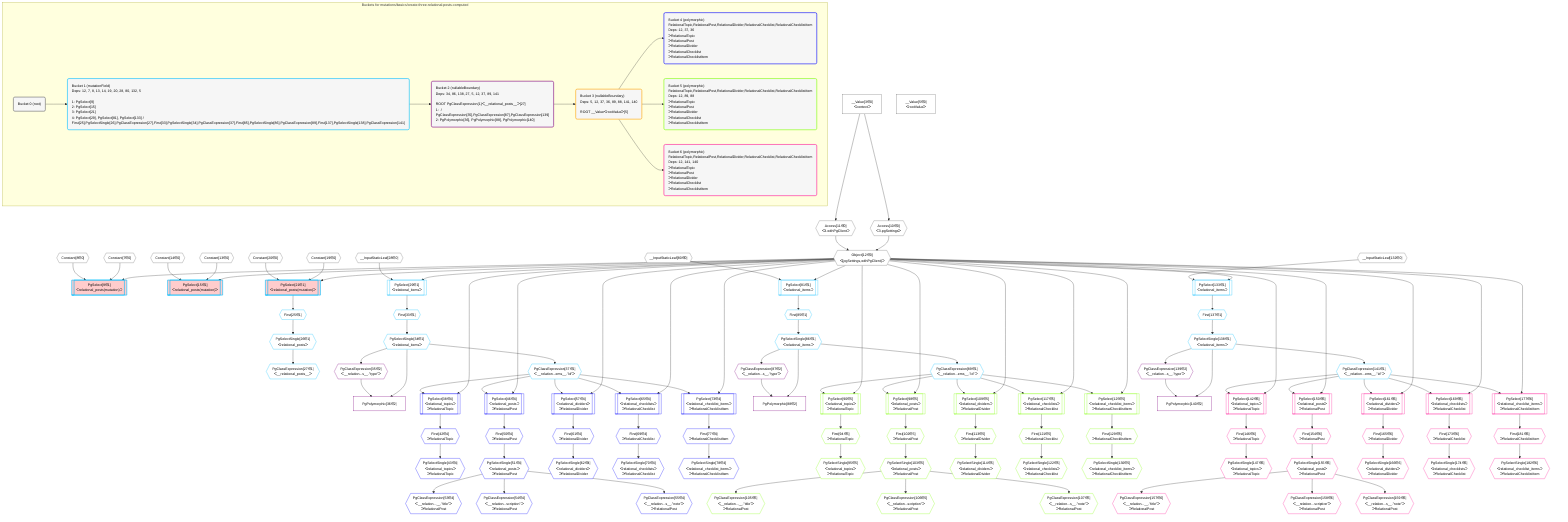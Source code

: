 %%{init: {'themeVariables': { 'fontSize': '12px'}}}%%
graph TD
    classDef path fill:#eee,stroke:#000,color:#000
    classDef plan fill:#fff,stroke-width:1px,color:#000
    classDef itemplan fill:#fff,stroke-width:2px,color:#000
    classDef unbatchedplan fill:#dff,stroke-width:1px,color:#000
    classDef sideeffectplan fill:#fcc,stroke-width:2px,color:#000
    classDef bucket fill:#f6f6f6,color:#000,stroke-width:2px,text-align:left


    %% define steps
    __Value3["__Value[3∈0]<br />ᐸcontextᐳ"]:::plan
    __Value5["__Value[5∈0]<br />ᐸrootValueᐳ"]:::plan
    Constant7{{"Constant[7∈0]"}}:::plan
    Constant8{{"Constant[8∈0]"}}:::plan
    Access10{{"Access[10∈0]<br />ᐸ3.pgSettingsᐳ"}}:::plan
    Access11{{"Access[11∈0]<br />ᐸ3.withPgClientᐳ"}}:::plan
    Object12{{"Object[12∈0]<br />ᐸ{pgSettings,withPgClient}ᐳ"}}:::plan
    PgSelect9[["PgSelect[9∈1]<br />ᐸrelational_posts(mutation)ᐳ"]]:::sideeffectplan
    Constant13{{"Constant[13∈0]"}}:::plan
    Constant14{{"Constant[14∈0]"}}:::plan
    PgSelect15[["PgSelect[15∈1]<br />ᐸrelational_posts(mutation)ᐳ"]]:::sideeffectplan
    Constant19{{"Constant[19∈0]"}}:::plan
    Constant20{{"Constant[20∈0]"}}:::plan
    PgSelect21[["PgSelect[21∈1]<br />ᐸrelational_posts(mutation)ᐳ"]]:::sideeffectplan
    First25{{"First[25∈1]"}}:::plan
    PgSelectSingle26{{"PgSelectSingle[26∈1]<br />ᐸrelational_postsᐳ"}}:::plan
    PgClassExpression27{{"PgClassExpression[27∈1]<br />ᐸ__relational_posts__ᐳ"}}:::plan
    __InputStaticLeaf28{{"__InputStaticLeaf[28∈0]"}}:::plan
    PgSelect29[["PgSelect[29∈1]<br />ᐸrelational_itemsᐳ"]]:::plan
    First33{{"First[33∈1]"}}:::plan
    PgSelectSingle34{{"PgSelectSingle[34∈1]<br />ᐸrelational_itemsᐳ"}}:::plan
    PgClassExpression35{{"PgClassExpression[35∈2]<br />ᐸ__relation...s__.”type”ᐳ"}}:::plan
    PgPolymorphic36["PgPolymorphic[36∈2]"]:::plan
    PgClassExpression37{{"PgClassExpression[37∈1]<br />ᐸ__relation...ems__.”id”ᐳ"}}:::plan
    PgSelect38[["PgSelect[38∈4]<br />ᐸrelational_topicsᐳ<br />ᐳRelationalTopic"]]:::plan
    First42{{"First[42∈4]<br />ᐳRelationalTopic"}}:::plan
    PgSelectSingle43{{"PgSelectSingle[43∈4]<br />ᐸrelational_topicsᐳ<br />ᐳRelationalTopic"}}:::plan
    PgSelect46[["PgSelect[46∈4]<br />ᐸrelational_postsᐳ<br />ᐳRelationalPost"]]:::plan
    First50{{"First[50∈4]<br />ᐳRelationalPost"}}:::plan
    PgSelectSingle51{{"PgSelectSingle[51∈4]<br />ᐸrelational_postsᐳ<br />ᐳRelationalPost"}}:::plan
    PgClassExpression53{{"PgClassExpression[53∈4]<br />ᐸ__relation...__.”title”ᐳ<br />ᐳRelationalPost"}}:::plan
    PgClassExpression54{{"PgClassExpression[54∈4]<br />ᐸ__relation...scription”ᐳ<br />ᐳRelationalPost"}}:::plan
    PgClassExpression55{{"PgClassExpression[55∈4]<br />ᐸ__relation...s__.”note”ᐳ<br />ᐳRelationalPost"}}:::plan
    PgSelect57[["PgSelect[57∈4]<br />ᐸrelational_dividersᐳ<br />ᐳRelationalDivider"]]:::plan
    First61{{"First[61∈4]<br />ᐳRelationalDivider"}}:::plan
    PgSelectSingle62{{"PgSelectSingle[62∈4]<br />ᐸrelational_dividersᐳ<br />ᐳRelationalDivider"}}:::plan
    PgSelect65[["PgSelect[65∈4]<br />ᐸrelational_checklistsᐳ<br />ᐳRelationalChecklist"]]:::plan
    First69{{"First[69∈4]<br />ᐳRelationalChecklist"}}:::plan
    PgSelectSingle70{{"PgSelectSingle[70∈4]<br />ᐸrelational_checklistsᐳ<br />ᐳRelationalChecklist"}}:::plan
    PgSelect73[["PgSelect[73∈4]<br />ᐸrelational_checklist_itemsᐳ<br />ᐳRelationalChecklistItem"]]:::plan
    First77{{"First[77∈4]<br />ᐳRelationalChecklistItem"}}:::plan
    PgSelectSingle78{{"PgSelectSingle[78∈4]<br />ᐸrelational_checklist_itemsᐳ<br />ᐳRelationalChecklistItem"}}:::plan
    __InputStaticLeaf80{{"__InputStaticLeaf[80∈0]"}}:::plan
    PgSelect81[["PgSelect[81∈1]<br />ᐸrelational_itemsᐳ"]]:::plan
    First85{{"First[85∈1]"}}:::plan
    PgSelectSingle86{{"PgSelectSingle[86∈1]<br />ᐸrelational_itemsᐳ"}}:::plan
    PgClassExpression87{{"PgClassExpression[87∈2]<br />ᐸ__relation...s__.”type”ᐳ"}}:::plan
    PgPolymorphic88["PgPolymorphic[88∈2]"]:::plan
    PgClassExpression89{{"PgClassExpression[89∈1]<br />ᐸ__relation...ems__.”id”ᐳ"}}:::plan
    PgSelect90[["PgSelect[90∈5]<br />ᐸrelational_topicsᐳ<br />ᐳRelationalTopic"]]:::plan
    First94{{"First[94∈5]<br />ᐳRelationalTopic"}}:::plan
    PgSelectSingle95{{"PgSelectSingle[95∈5]<br />ᐸrelational_topicsᐳ<br />ᐳRelationalTopic"}}:::plan
    PgSelect98[["PgSelect[98∈5]<br />ᐸrelational_postsᐳ<br />ᐳRelationalPost"]]:::plan
    First102{{"First[102∈5]<br />ᐳRelationalPost"}}:::plan
    PgSelectSingle103{{"PgSelectSingle[103∈5]<br />ᐸrelational_postsᐳ<br />ᐳRelationalPost"}}:::plan
    PgClassExpression105{{"PgClassExpression[105∈5]<br />ᐸ__relation...__.”title”ᐳ<br />ᐳRelationalPost"}}:::plan
    PgClassExpression106{{"PgClassExpression[106∈5]<br />ᐸ__relation...scription”ᐳ<br />ᐳRelationalPost"}}:::plan
    PgClassExpression107{{"PgClassExpression[107∈5]<br />ᐸ__relation...s__.”note”ᐳ<br />ᐳRelationalPost"}}:::plan
    PgSelect109[["PgSelect[109∈5]<br />ᐸrelational_dividersᐳ<br />ᐳRelationalDivider"]]:::plan
    First113{{"First[113∈5]<br />ᐳRelationalDivider"}}:::plan
    PgSelectSingle114{{"PgSelectSingle[114∈5]<br />ᐸrelational_dividersᐳ<br />ᐳRelationalDivider"}}:::plan
    PgSelect117[["PgSelect[117∈5]<br />ᐸrelational_checklistsᐳ<br />ᐳRelationalChecklist"]]:::plan
    First121{{"First[121∈5]<br />ᐳRelationalChecklist"}}:::plan
    PgSelectSingle122{{"PgSelectSingle[122∈5]<br />ᐸrelational_checklistsᐳ<br />ᐳRelationalChecklist"}}:::plan
    PgSelect125[["PgSelect[125∈5]<br />ᐸrelational_checklist_itemsᐳ<br />ᐳRelationalChecklistItem"]]:::plan
    First129{{"First[129∈5]<br />ᐳRelationalChecklistItem"}}:::plan
    PgSelectSingle130{{"PgSelectSingle[130∈5]<br />ᐸrelational_checklist_itemsᐳ<br />ᐳRelationalChecklistItem"}}:::plan
    __InputStaticLeaf132{{"__InputStaticLeaf[132∈0]"}}:::plan
    PgSelect133[["PgSelect[133∈1]<br />ᐸrelational_itemsᐳ"]]:::plan
    First137{{"First[137∈1]"}}:::plan
    PgSelectSingle138{{"PgSelectSingle[138∈1]<br />ᐸrelational_itemsᐳ"}}:::plan
    PgClassExpression139{{"PgClassExpression[139∈2]<br />ᐸ__relation...s__.”type”ᐳ"}}:::plan
    PgPolymorphic140["PgPolymorphic[140∈2]"]:::plan
    PgClassExpression141{{"PgClassExpression[141∈1]<br />ᐸ__relation...ems__.”id”ᐳ"}}:::plan
    PgSelect142[["PgSelect[142∈6]<br />ᐸrelational_topicsᐳ<br />ᐳRelationalTopic"]]:::plan
    First146{{"First[146∈6]<br />ᐳRelationalTopic"}}:::plan
    PgSelectSingle147{{"PgSelectSingle[147∈6]<br />ᐸrelational_topicsᐳ<br />ᐳRelationalTopic"}}:::plan
    PgSelect150[["PgSelect[150∈6]<br />ᐸrelational_postsᐳ<br />ᐳRelationalPost"]]:::plan
    First154{{"First[154∈6]<br />ᐳRelationalPost"}}:::plan
    PgSelectSingle155{{"PgSelectSingle[155∈6]<br />ᐸrelational_postsᐳ<br />ᐳRelationalPost"}}:::plan
    PgClassExpression157{{"PgClassExpression[157∈6]<br />ᐸ__relation...__.”title”ᐳ<br />ᐳRelationalPost"}}:::plan
    PgClassExpression158{{"PgClassExpression[158∈6]<br />ᐸ__relation...scription”ᐳ<br />ᐳRelationalPost"}}:::plan
    PgClassExpression159{{"PgClassExpression[159∈6]<br />ᐸ__relation...s__.”note”ᐳ<br />ᐳRelationalPost"}}:::plan
    PgSelect161[["PgSelect[161∈6]<br />ᐸrelational_dividersᐳ<br />ᐳRelationalDivider"]]:::plan
    First165{{"First[165∈6]<br />ᐳRelationalDivider"}}:::plan
    PgSelectSingle166{{"PgSelectSingle[166∈6]<br />ᐸrelational_dividersᐳ<br />ᐳRelationalDivider"}}:::plan
    PgSelect169[["PgSelect[169∈6]<br />ᐸrelational_checklistsᐳ<br />ᐳRelationalChecklist"]]:::plan
    First173{{"First[173∈6]<br />ᐳRelationalChecklist"}}:::plan
    PgSelectSingle174{{"PgSelectSingle[174∈6]<br />ᐸrelational_checklistsᐳ<br />ᐳRelationalChecklist"}}:::plan
    PgSelect177[["PgSelect[177∈6]<br />ᐸrelational_checklist_itemsᐳ<br />ᐳRelationalChecklistItem"]]:::plan
    First181{{"First[181∈6]<br />ᐳRelationalChecklistItem"}}:::plan
    PgSelectSingle182{{"PgSelectSingle[182∈6]<br />ᐸrelational_checklist_itemsᐳ<br />ᐳRelationalChecklistItem"}}:::plan

    %% plan dependencies
    __Value3 --> Access10
    __Value3 --> Access11
    Access10 & Access11 --> Object12
    Object12 & Constant7 & Constant8 --> PgSelect9
    Object12 & Constant13 & Constant14 --> PgSelect15
    Object12 & Constant19 & Constant20 --> PgSelect21
    PgSelect21 --> First25
    First25 --> PgSelectSingle26
    PgSelectSingle26 --> PgClassExpression27
    Object12 & __InputStaticLeaf28 --> PgSelect29
    PgSelect29 --> First33
    First33 --> PgSelectSingle34
    PgSelectSingle34 --> PgClassExpression35
    PgSelectSingle34 & PgClassExpression35 --> PgPolymorphic36
    PgSelectSingle34 --> PgClassExpression37
    Object12 & PgClassExpression37 --> PgSelect38
    PgSelect38 --> First42
    First42 --> PgSelectSingle43
    Object12 & PgClassExpression37 --> PgSelect46
    PgSelect46 --> First50
    First50 --> PgSelectSingle51
    PgSelectSingle51 --> PgClassExpression53
    PgSelectSingle51 --> PgClassExpression54
    PgSelectSingle51 --> PgClassExpression55
    Object12 & PgClassExpression37 --> PgSelect57
    PgSelect57 --> First61
    First61 --> PgSelectSingle62
    Object12 & PgClassExpression37 --> PgSelect65
    PgSelect65 --> First69
    First69 --> PgSelectSingle70
    Object12 & PgClassExpression37 --> PgSelect73
    PgSelect73 --> First77
    First77 --> PgSelectSingle78
    Object12 & __InputStaticLeaf80 --> PgSelect81
    PgSelect81 --> First85
    First85 --> PgSelectSingle86
    PgSelectSingle86 --> PgClassExpression87
    PgSelectSingle86 & PgClassExpression87 --> PgPolymorphic88
    PgSelectSingle86 --> PgClassExpression89
    Object12 & PgClassExpression89 --> PgSelect90
    PgSelect90 --> First94
    First94 --> PgSelectSingle95
    Object12 & PgClassExpression89 --> PgSelect98
    PgSelect98 --> First102
    First102 --> PgSelectSingle103
    PgSelectSingle103 --> PgClassExpression105
    PgSelectSingle103 --> PgClassExpression106
    PgSelectSingle103 --> PgClassExpression107
    Object12 & PgClassExpression89 --> PgSelect109
    PgSelect109 --> First113
    First113 --> PgSelectSingle114
    Object12 & PgClassExpression89 --> PgSelect117
    PgSelect117 --> First121
    First121 --> PgSelectSingle122
    Object12 & PgClassExpression89 --> PgSelect125
    PgSelect125 --> First129
    First129 --> PgSelectSingle130
    Object12 & __InputStaticLeaf132 --> PgSelect133
    PgSelect133 --> First137
    First137 --> PgSelectSingle138
    PgSelectSingle138 --> PgClassExpression139
    PgSelectSingle138 & PgClassExpression139 --> PgPolymorphic140
    PgSelectSingle138 --> PgClassExpression141
    Object12 & PgClassExpression141 --> PgSelect142
    PgSelect142 --> First146
    First146 --> PgSelectSingle147
    Object12 & PgClassExpression141 --> PgSelect150
    PgSelect150 --> First154
    First154 --> PgSelectSingle155
    PgSelectSingle155 --> PgClassExpression157
    PgSelectSingle155 --> PgClassExpression158
    PgSelectSingle155 --> PgClassExpression159
    Object12 & PgClassExpression141 --> PgSelect161
    PgSelect161 --> First165
    First165 --> PgSelectSingle166
    Object12 & PgClassExpression141 --> PgSelect169
    PgSelect169 --> First173
    First173 --> PgSelectSingle174
    Object12 & PgClassExpression141 --> PgSelect177
    PgSelect177 --> First181
    First181 --> PgSelectSingle182

    subgraph "Buckets for mutations/basics/create-three-relational-posts-computed"
    Bucket0("Bucket 0 (root)"):::bucket
    classDef bucket0 stroke:#696969
    class Bucket0,__Value3,__Value5,Constant7,Constant8,Access10,Access11,Object12,Constant13,Constant14,Constant19,Constant20,__InputStaticLeaf28,__InputStaticLeaf80,__InputStaticLeaf132 bucket0
    Bucket1("Bucket 1 (mutationField)<br />Deps: 12, 7, 8, 13, 14, 19, 20, 28, 80, 132, 5<br /><br />1: PgSelect[9]<br />2: PgSelect[15]<br />3: PgSelect[21]<br />4: PgSelect[29], PgSelect[81], PgSelect[133] / First[25],PgSelectSingle[26],PgClassExpression[27],First[33],PgSelectSingle[34],PgClassExpression[37],First[85],PgSelectSingle[86],PgClassExpression[89],First[137],PgSelectSingle[138],PgClassExpression[141]"):::bucket
    classDef bucket1 stroke:#00bfff
    class Bucket1,PgSelect9,PgSelect15,PgSelect21,First25,PgSelectSingle26,PgClassExpression27,PgSelect29,First33,PgSelectSingle34,PgClassExpression37,PgSelect81,First85,PgSelectSingle86,PgClassExpression89,PgSelect133,First137,PgSelectSingle138,PgClassExpression141 bucket1
    Bucket2("Bucket 2 (nullableBoundary)<br />Deps: 34, 86, 138, 27, 5, 12, 37, 89, 141<br /><br />ROOT PgClassExpression{1}ᐸ__relational_posts__ᐳ[27]<br />1:  / PgClassExpression[35],PgClassExpression[87],PgClassExpression[139]<br />2: PgPolymorphic[36], PgPolymorphic[88], PgPolymorphic[140]"):::bucket
    classDef bucket2 stroke:#7f007f
    class Bucket2,PgClassExpression35,PgPolymorphic36,PgClassExpression87,PgPolymorphic88,PgClassExpression139,PgPolymorphic140 bucket2
    Bucket3("Bucket 3 (nullableBoundary)<br />Deps: 5, 12, 37, 36, 89, 88, 141, 140<br /><br />ROOT __ValueᐸrootValueᐳ[5]"):::bucket
    classDef bucket3 stroke:#ffa500
    class Bucket3 bucket3
    Bucket4("Bucket 4 (polymorphic)<br />RelationalTopic,RelationalPost,RelationalDivider,RelationalChecklist,RelationalChecklistItem<br />Deps: 12, 37, 36<br />ᐳRelationalTopic<br />ᐳRelationalPost<br />ᐳRelationalDivider<br />ᐳRelationalChecklist<br />ᐳRelationalChecklistItem"):::bucket
    classDef bucket4 stroke:#0000ff
    class Bucket4,PgSelect38,First42,PgSelectSingle43,PgSelect46,First50,PgSelectSingle51,PgClassExpression53,PgClassExpression54,PgClassExpression55,PgSelect57,First61,PgSelectSingle62,PgSelect65,First69,PgSelectSingle70,PgSelect73,First77,PgSelectSingle78 bucket4
    Bucket5("Bucket 5 (polymorphic)<br />RelationalTopic,RelationalPost,RelationalDivider,RelationalChecklist,RelationalChecklistItem<br />Deps: 12, 89, 88<br />ᐳRelationalTopic<br />ᐳRelationalPost<br />ᐳRelationalDivider<br />ᐳRelationalChecklist<br />ᐳRelationalChecklistItem"):::bucket
    classDef bucket5 stroke:#7fff00
    class Bucket5,PgSelect90,First94,PgSelectSingle95,PgSelect98,First102,PgSelectSingle103,PgClassExpression105,PgClassExpression106,PgClassExpression107,PgSelect109,First113,PgSelectSingle114,PgSelect117,First121,PgSelectSingle122,PgSelect125,First129,PgSelectSingle130 bucket5
    Bucket6("Bucket 6 (polymorphic)<br />RelationalTopic,RelationalPost,RelationalDivider,RelationalChecklist,RelationalChecklistItem<br />Deps: 12, 141, 140<br />ᐳRelationalTopic<br />ᐳRelationalPost<br />ᐳRelationalDivider<br />ᐳRelationalChecklist<br />ᐳRelationalChecklistItem"):::bucket
    classDef bucket6 stroke:#ff1493
    class Bucket6,PgSelect142,First146,PgSelectSingle147,PgSelect150,First154,PgSelectSingle155,PgClassExpression157,PgClassExpression158,PgClassExpression159,PgSelect161,First165,PgSelectSingle166,PgSelect169,First173,PgSelectSingle174,PgSelect177,First181,PgSelectSingle182 bucket6
    Bucket0 --> Bucket1
    Bucket1 --> Bucket2
    Bucket2 --> Bucket3
    Bucket3 --> Bucket4 & Bucket5 & Bucket6
    end